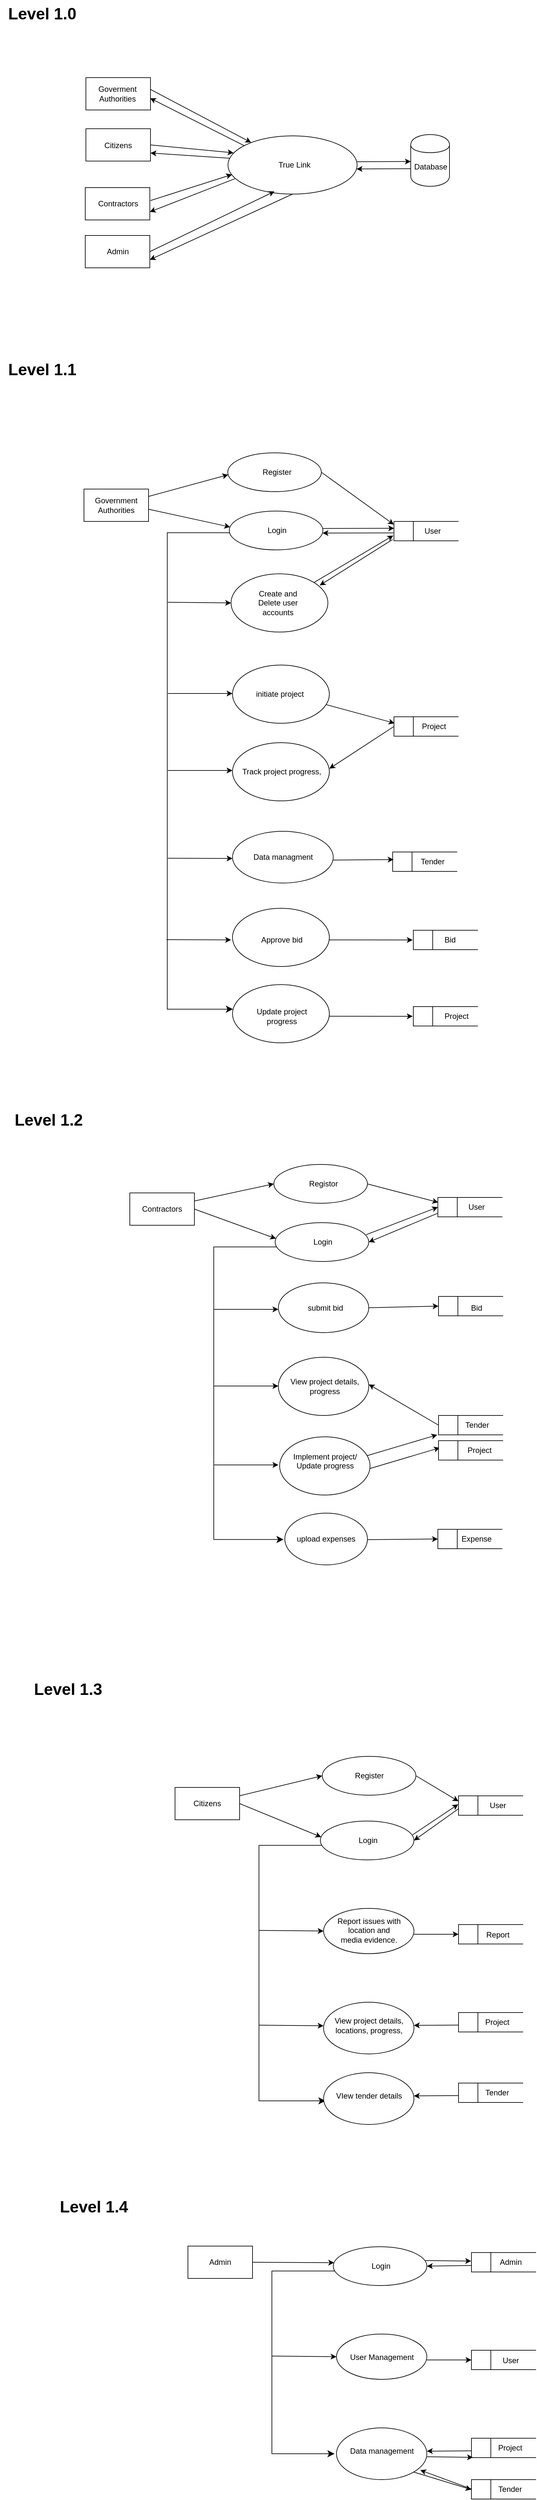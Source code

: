 <mxfile>
    <diagram id="e-9q7P5vbUteVnKXbtz9" name="Page-1">
        <mxGraphModel dx="2227" dy="1216" grid="0" gridSize="10" guides="1" tooltips="1" connect="1" arrows="1" fold="1" page="0" pageScale="1" pageWidth="1920" pageHeight="1200" math="0" shadow="0">
            <root>
                <mxCell id="0"/>
                <mxCell id="1" parent="0"/>
                <mxCell id="355" style="edgeStyle=none;html=1;exitX=0.5;exitY=1;exitDx=0;exitDy=0;entryX=1;entryY=0.75;entryDx=0;entryDy=0;" edge="1" parent="1" source="62" target="353">
                    <mxGeometry relative="1" as="geometry"/>
                </mxCell>
                <mxCell id="62" value="" style="shape=ellipse;html=1;dashed=0;whitespace=wrap;perimeter=ellipsePerimeter;" vertex="1" parent="1">
                    <mxGeometry x="483" y="300" width="200" height="90" as="geometry"/>
                </mxCell>
                <mxCell id="63" value="True Link" style="text;strokeColor=none;align=center;fillColor=none;html=1;verticalAlign=middle;whiteSpace=wrap;rounded=0;" vertex="1" parent="1">
                    <mxGeometry x="555.5" y="330" width="60" height="30" as="geometry"/>
                </mxCell>
                <mxCell id="64" value="" style="html=1;dashed=0;whitespace=wrap;" vertex="1" parent="1">
                    <mxGeometry x="263" y="210" width="100" height="50" as="geometry"/>
                </mxCell>
                <mxCell id="65" value="" style="html=1;dashed=0;whitespace=wrap;" vertex="1" parent="1">
                    <mxGeometry x="263" y="289" width="100" height="50" as="geometry"/>
                </mxCell>
                <mxCell id="66" value="" style="html=1;dashed=0;whitespace=wrap;" vertex="1" parent="1">
                    <mxGeometry x="262" y="380" width="100" height="50" as="geometry"/>
                </mxCell>
                <mxCell id="67" value="" style="endArrow=classic;html=1;exitX=1;exitY=0.364;exitDx=0;exitDy=0;exitPerimeter=0;entryX=0.179;entryY=0.114;entryDx=0;entryDy=0;entryPerimeter=0;" edge="1" parent="1" source="64" target="62">
                    <mxGeometry width="50" height="50" relative="1" as="geometry">
                        <mxPoint x="363.5" y="228.5" as="sourcePoint"/>
                        <mxPoint x="523" y="311" as="targetPoint"/>
                    </mxGeometry>
                </mxCell>
                <mxCell id="68" value="" style="endArrow=classic;html=1;exitX=0.127;exitY=0.17;exitDx=0;exitDy=0;exitPerimeter=0;entryX=0.995;entryY=0.637;entryDx=0;entryDy=0;entryPerimeter=0;" edge="1" parent="1" source="62" target="64">
                    <mxGeometry width="50" height="50" relative="1" as="geometry">
                        <mxPoint x="502.4" y="314.09" as="sourcePoint"/>
                        <mxPoint x="363" y="246" as="targetPoint"/>
                    </mxGeometry>
                </mxCell>
                <mxCell id="69" value="" style="endArrow=classic;html=1;exitX=1;exitY=0.5;exitDx=0;exitDy=0;entryX=0.043;entryY=0.292;entryDx=0;entryDy=0;entryPerimeter=0;" edge="1" parent="1" source="65" target="62">
                    <mxGeometry width="50" height="50" relative="1" as="geometry">
                        <mxPoint x="433" y="340" as="sourcePoint"/>
                        <mxPoint x="483" y="290" as="targetPoint"/>
                    </mxGeometry>
                </mxCell>
                <mxCell id="70" value="" style="endArrow=classic;html=1;exitX=0.013;exitY=0.385;exitDx=0;exitDy=0;exitPerimeter=0;entryX=1;entryY=0.75;entryDx=0;entryDy=0;" edge="1" parent="1" source="62" target="65">
                    <mxGeometry width="50" height="50" relative="1" as="geometry">
                        <mxPoint x="483" y="340" as="sourcePoint"/>
                        <mxPoint x="363" y="310" as="targetPoint"/>
                    </mxGeometry>
                </mxCell>
                <mxCell id="71" value="" style="endArrow=classic;html=1;entryX=0.021;entryY=0.642;entryDx=0;entryDy=0;entryPerimeter=0;" edge="1" parent="1">
                    <mxGeometry width="50" height="50" relative="1" as="geometry">
                        <mxPoint x="363" y="400" as="sourcePoint"/>
                        <mxPoint x="489.2" y="359.78" as="targetPoint"/>
                    </mxGeometry>
                </mxCell>
                <mxCell id="72" value="" style="endArrow=classic;html=1;entryX=1;entryY=0.75;entryDx=0;entryDy=0;exitX=0.054;exitY=0.724;exitDx=0;exitDy=0;exitPerimeter=0;" edge="1" parent="1" target="66">
                    <mxGeometry width="50" height="50" relative="1" as="geometry">
                        <mxPoint x="493.8" y="366.16" as="sourcePoint"/>
                        <mxPoint x="362" y="393" as="targetPoint"/>
                    </mxGeometry>
                </mxCell>
                <mxCell id="73" value="" style="endArrow=classic;html=1;entryX=0.001;entryY=0.458;entryDx=0;entryDy=0;entryPerimeter=0;exitX=0.998;exitY=0.445;exitDx=0;exitDy=0;exitPerimeter=0;" edge="1" parent="1" source="62">
                    <mxGeometry width="50" height="50" relative="1" as="geometry">
                        <mxPoint x="683" y="340" as="sourcePoint"/>
                        <mxPoint x="766.06" y="339.64" as="targetPoint"/>
                    </mxGeometry>
                </mxCell>
                <mxCell id="74" value="" style="endArrow=classic;html=1;entryX=0.996;entryY=0.558;entryDx=0;entryDy=0;entryPerimeter=0;exitX=0;exitY=0.572;exitDx=0;exitDy=0;exitPerimeter=0;" edge="1" parent="1">
                    <mxGeometry width="50" height="50" relative="1" as="geometry">
                        <mxPoint x="766" y="350.76" as="sourcePoint"/>
                        <mxPoint x="682.2" y="351.22" as="targetPoint"/>
                    </mxGeometry>
                </mxCell>
                <mxCell id="75" value="" style="shape=cylinder;whiteSpace=wrap;html=1;boundedLbl=1;backgroundOutline=1;" vertex="1" parent="1">
                    <mxGeometry x="766" y="298" width="60" height="80" as="geometry"/>
                </mxCell>
                <mxCell id="76" value="Database" style="text;strokeColor=none;align=center;fillColor=none;html=1;verticalAlign=middle;whiteSpace=wrap;rounded=0;" vertex="1" parent="1">
                    <mxGeometry x="767" y="333" width="60" height="30" as="geometry"/>
                </mxCell>
                <mxCell id="77" value="Goverment Authorities" style="text;strokeColor=none;align=center;fillColor=none;html=1;verticalAlign=middle;whiteSpace=wrap;rounded=0;" vertex="1" parent="1">
                    <mxGeometry x="282" y="220" width="60" height="30" as="geometry"/>
                </mxCell>
                <mxCell id="78" value="Citizens" style="text;strokeColor=none;align=center;fillColor=none;html=1;verticalAlign=middle;whiteSpace=wrap;rounded=0;" vertex="1" parent="1">
                    <mxGeometry x="283" y="300" width="60" height="30" as="geometry"/>
                </mxCell>
                <mxCell id="79" value="Contractors" style="text;strokeColor=none;align=center;fillColor=none;html=1;verticalAlign=middle;whiteSpace=wrap;rounded=0;" vertex="1" parent="1">
                    <mxGeometry x="283" y="390" width="60" height="30" as="geometry"/>
                </mxCell>
                <mxCell id="178" style="edgeStyle=none;html=1;entryX=0.005;entryY=0.564;entryDx=0;entryDy=0;entryPerimeter=0;" edge="1" parent="1" source="179" target="205">
                    <mxGeometry relative="1" as="geometry"/>
                </mxCell>
                <mxCell id="179" value="" style="html=1;dashed=0;whitespace=wrap;" vertex="1" parent="1">
                    <mxGeometry x="260" y="846" width="100" height="50" as="geometry"/>
                </mxCell>
                <mxCell id="180" style="edgeStyle=none;html=1;exitX=0.996;exitY=0.448;exitDx=0;exitDy=0;entryX=0.002;entryY=0.354;entryDx=0;entryDy=0;exitPerimeter=0;entryPerimeter=0;" edge="1" parent="1" source="181" target="208">
                    <mxGeometry relative="1" as="geometry">
                        <Array as="points"/>
                    </mxGeometry>
                </mxCell>
                <mxCell id="181" value="" style="shape=ellipse;html=1;dashed=0;whitespace=wrap;perimeter=ellipsePerimeter;" vertex="1" parent="1">
                    <mxGeometry x="485" y="880" width="145" height="60" as="geometry"/>
                </mxCell>
                <mxCell id="182" value="Login" style="text;align=center;html=1;verticalAlign=middle;whiteSpace=wrap;rounded=0;" vertex="1" parent="1">
                    <mxGeometry x="529.13" y="895" width="60" height="30" as="geometry"/>
                </mxCell>
                <mxCell id="183" style="edgeStyle=none;html=1;" edge="1" parent="1">
                    <mxGeometry relative="1" as="geometry">
                        <mxPoint x="640.0" y="1542.844" as="sourcePoint"/>
                        <mxPoint x="769" y="1543" as="targetPoint"/>
                    </mxGeometry>
                </mxCell>
                <mxCell id="184" value="" style="shape=ellipse;html=1;dashed=0;whitespace=wrap;perimeter=ellipsePerimeter;" vertex="1" parent="1">
                    <mxGeometry x="490" y="1494" width="150" height="90" as="geometry"/>
                </mxCell>
                <mxCell id="185" value="Approve bid" style="text;strokeColor=none;align=center;fillColor=none;html=1;verticalAlign=middle;whiteSpace=wrap;rounded=0;" vertex="1" parent="1">
                    <mxGeometry x="516.12" y="1528" width="101.25" height="30" as="geometry"/>
                </mxCell>
                <mxCell id="186" value="" style="shape=ellipse;html=1;dashed=0;whitespace=wrap;perimeter=ellipsePerimeter;" vertex="1" parent="1">
                    <mxGeometry x="490" y="1118" width="150" height="90" as="geometry"/>
                </mxCell>
                <mxCell id="187" value="" style="endArrow=classic;html=1;entryX=0.009;entryY=0.411;entryDx=0;entryDy=0;entryPerimeter=0;exitX=1.005;exitY=0.626;exitDx=0;exitDy=0;exitPerimeter=0;" edge="1" parent="1" source="179" target="181">
                    <mxGeometry width="50" height="50" relative="1" as="geometry">
                        <mxPoint x="360" y="905" as="sourcePoint"/>
                        <mxPoint x="487.31" y="904.7" as="targetPoint"/>
                    </mxGeometry>
                </mxCell>
                <mxCell id="188" value="" style="endArrow=classic;html=1;" edge="1" parent="1">
                    <mxGeometry width="50" height="50" relative="1" as="geometry">
                        <mxPoint x="390" y="1162" as="sourcePoint"/>
                        <mxPoint x="490" y="1162" as="targetPoint"/>
                    </mxGeometry>
                </mxCell>
                <mxCell id="189" value="Government Authorities" style="text;strokeColor=none;align=center;fillColor=none;html=1;verticalAlign=middle;whiteSpace=wrap;rounded=0;" vertex="1" parent="1">
                    <mxGeometry x="280" y="856" width="60" height="30" as="geometry"/>
                </mxCell>
                <mxCell id="190" style="edgeStyle=none;html=1;exitX=0;exitY=0.5;exitDx=0;exitDy=0;entryX=1;entryY=0.446;entryDx=0;entryDy=0;entryPerimeter=0;" edge="1" parent="1" source="191" target="197">
                    <mxGeometry relative="1" as="geometry"/>
                </mxCell>
                <mxCell id="191" value="" style="html=1;dashed=0;whitespace=wrap;shape=mxgraph.dfd.dataStoreID;align=left;spacingLeft=3;points=[[0,0],[0.5,0],[1,0],[0,0.5],[1,0.5],[0,1],[0.5,1],[1,1]];" vertex="1" parent="1">
                    <mxGeometry x="740" y="1198" width="100" height="30" as="geometry"/>
                </mxCell>
                <mxCell id="192" value="" style="html=1;dashed=0;whitespace=wrap;shape=mxgraph.dfd.dataStoreID;align=left;spacingLeft=3;points=[[0,0],[0.5,0],[1,0],[0,0.5],[1,0.5],[0,1],[0.5,1],[1,1]];" vertex="1" parent="1">
                    <mxGeometry x="738" y="1407" width="100" height="30" as="geometry"/>
                </mxCell>
                <mxCell id="193" value="" style="edgeStyle=elbowEdgeStyle;elbow=horizontal;endArrow=classic;html=1;curved=0;rounded=0;endSize=8;startSize=8;exitX=0.013;exitY=0.625;exitDx=0;exitDy=0;exitPerimeter=0;entryX=0.005;entryY=0.422;entryDx=0;entryDy=0;entryPerimeter=0;" edge="1" parent="1" target="359">
                    <mxGeometry width="50" height="50" relative="1" as="geometry">
                        <mxPoint x="485.885" y="913.5" as="sourcePoint"/>
                        <mxPoint x="486" y="1552" as="targetPoint"/>
                        <Array as="points">
                            <mxPoint x="389" y="1261"/>
                            <mxPoint x="389" y="1191"/>
                            <mxPoint x="389" y="519.27"/>
                        </Array>
                    </mxGeometry>
                </mxCell>
                <mxCell id="194" style="edgeStyle=none;html=1;entryX=0.008;entryY=0.329;entryDx=0;entryDy=0;entryPerimeter=0;exitX=0.968;exitY=0.68;exitDx=0;exitDy=0;exitPerimeter=0;" edge="1" parent="1" source="186" target="191">
                    <mxGeometry relative="1" as="geometry">
                        <mxPoint x="630" y="1178" as="sourcePoint"/>
                    </mxGeometry>
                </mxCell>
                <mxCell id="195" value="&lt;p&gt;initiate project&lt;/p&gt;" style="text;strokeColor=none;align=center;fillColor=none;html=1;verticalAlign=middle;whiteSpace=wrap;rounded=0;" vertex="1" parent="1">
                    <mxGeometry x="494" y="1148" width="139" height="30" as="geometry"/>
                </mxCell>
                <mxCell id="196" value="" style="endArrow=classic;html=1;" edge="1" parent="1">
                    <mxGeometry width="50" height="50" relative="1" as="geometry">
                        <mxPoint x="390" y="1281" as="sourcePoint"/>
                        <mxPoint x="490" y="1281" as="targetPoint"/>
                    </mxGeometry>
                </mxCell>
                <mxCell id="197" value="" style="shape=ellipse;html=1;dashed=0;whitespace=wrap;perimeter=ellipsePerimeter;" vertex="1" parent="1">
                    <mxGeometry x="490" y="1238" width="150" height="90" as="geometry"/>
                </mxCell>
                <mxCell id="198" value="Track project progress,&amp;nbsp;" style="text;strokeColor=none;align=center;fillColor=none;html=1;verticalAlign=middle;whiteSpace=wrap;rounded=0;" vertex="1" parent="1">
                    <mxGeometry x="503" y="1268" width="130" height="30" as="geometry"/>
                </mxCell>
                <mxCell id="204" style="edgeStyle=none;html=1;exitX=1;exitY=0.5;exitDx=0;exitDy=0;entryX=-0.002;entryY=0.162;entryDx=0;entryDy=0;entryPerimeter=0;" edge="1" parent="1" source="205" target="208">
                    <mxGeometry relative="1" as="geometry"/>
                </mxCell>
                <mxCell id="205" value="" style="shape=ellipse;html=1;dashed=0;whitespace=wrap;perimeter=ellipsePerimeter;" vertex="1" parent="1">
                    <mxGeometry x="482.63" y="790" width="145" height="60" as="geometry"/>
                </mxCell>
                <mxCell id="206" value="Register" style="text;strokeColor=none;align=center;fillColor=none;html=1;verticalAlign=middle;whiteSpace=wrap;rounded=0;" vertex="1" parent="1">
                    <mxGeometry x="529.13" y="805" width="60" height="30" as="geometry"/>
                </mxCell>
                <mxCell id="207" style="edgeStyle=none;html=1;exitX=-0.009;exitY=0.593;exitDx=0;exitDy=0;entryX=0.996;entryY=0.567;entryDx=0;entryDy=0;entryPerimeter=0;exitPerimeter=0;" edge="1" parent="1" source="208" target="181">
                    <mxGeometry relative="1" as="geometry"/>
                </mxCell>
                <mxCell id="208" value="" style="html=1;dashed=0;whitespace=wrap;shape=mxgraph.dfd.dataStoreID;align=left;spacingLeft=3;points=[[0,0],[0.5,0],[1,0],[0,0.5],[1,0.5],[0,1],[0.5,1],[1,1]];" vertex="1" parent="1">
                    <mxGeometry x="740" y="896" width="100" height="30" as="geometry"/>
                </mxCell>
                <mxCell id="209" value="User" style="text;strokeColor=none;align=center;fillColor=none;html=1;verticalAlign=middle;whiteSpace=wrap;rounded=0;" vertex="1" parent="1">
                    <mxGeometry x="770" y="896" width="60" height="30" as="geometry"/>
                </mxCell>
                <mxCell id="210" value="Project" style="text;strokeColor=none;align=center;fillColor=none;html=1;verticalAlign=middle;whiteSpace=wrap;rounded=0;" vertex="1" parent="1">
                    <mxGeometry x="772" y="1198" width="60" height="30" as="geometry"/>
                </mxCell>
                <mxCell id="211" value="Tender" style="text;strokeColor=none;align=center;fillColor=none;html=1;verticalAlign=middle;whiteSpace=wrap;rounded=0;" vertex="1" parent="1">
                    <mxGeometry x="770" y="1407" width="60" height="30" as="geometry"/>
                </mxCell>
                <mxCell id="213" style="edgeStyle=none;html=1;entryX=-0.011;entryY=0.729;entryDx=0;entryDy=0;fontColor=#FFFFFF;entryPerimeter=0;" edge="1" parent="1" source="214" target="208">
                    <mxGeometry relative="1" as="geometry"/>
                </mxCell>
                <mxCell id="214" value="" style="shape=ellipse;html=1;dashed=0;whitespace=wrap;perimeter=ellipsePerimeter;" vertex="1" parent="1">
                    <mxGeometry x="487.74" y="977" width="150" height="90" as="geometry"/>
                </mxCell>
                <mxCell id="215" value="Create and Delete user accounts" style="text;strokeColor=none;align=center;fillColor=none;html=1;verticalAlign=middle;whiteSpace=wrap;rounded=0;" vertex="1" parent="1">
                    <mxGeometry x="514.37" y="1007" width="93.26" height="30" as="geometry"/>
                </mxCell>
                <mxCell id="216" style="edgeStyle=none;html=1;exitX=-0.021;exitY=0.932;exitDx=0;exitDy=0;entryX=0.916;entryY=0.198;entryDx=0;entryDy=0;entryPerimeter=0;exitPerimeter=0;" edge="1" parent="1" source="208" target="214">
                    <mxGeometry relative="1" as="geometry">
                        <mxPoint x="749.68" y="990" as="sourcePoint"/>
                        <mxPoint x="640" y="990.23" as="targetPoint"/>
                    </mxGeometry>
                </mxCell>
                <mxCell id="217" value="" style="endArrow=classic;html=1;entryX=0;entryY=0.5;entryDx=0;entryDy=0;" edge="1" parent="1" target="214">
                    <mxGeometry width="50" height="50" relative="1" as="geometry">
                        <mxPoint x="390" y="1021" as="sourcePoint"/>
                        <mxPoint x="485" y="1021.47" as="targetPoint"/>
                    </mxGeometry>
                </mxCell>
                <mxCell id="218" value="" style="endArrow=classic;html=1;entryX=0;entryY=0.5;entryDx=0;entryDy=0;" edge="1" parent="1">
                    <mxGeometry width="50" height="50" relative="1" as="geometry">
                        <mxPoint x="390" y="1416.57" as="sourcePoint"/>
                        <mxPoint x="490" y="1417" as="targetPoint"/>
                    </mxGeometry>
                </mxCell>
                <mxCell id="219" value="Data managment" style="text;strokeColor=none;align=center;fillColor=none;html=1;verticalAlign=middle;whiteSpace=wrap;rounded=0;" vertex="1" parent="1">
                    <mxGeometry x="538" y="1405" width="60" height="30" as="geometry"/>
                </mxCell>
                <mxCell id="220" style="edgeStyle=none;html=1;entryX=0.014;entryY=0.223;entryDx=0;entryDy=0;entryPerimeter=0;fontColor=#FFFFFF;" edge="1" parent="1">
                    <mxGeometry relative="1" as="geometry">
                        <mxPoint x="645.994" y="1419.519" as="sourcePoint"/>
                        <mxPoint x="739.4" y="1418.69" as="targetPoint"/>
                    </mxGeometry>
                </mxCell>
                <mxCell id="221" value="&lt;span style=&quot;&quot;&gt;Data managment&lt;/span&gt;" style="shape=ellipse;html=1;dashed=0;whitespace=wrap;perimeter=ellipsePerimeter;" vertex="1" parent="1">
                    <mxGeometry x="490" y="1375" width="156" height="80" as="geometry"/>
                </mxCell>
                <mxCell id="256" style="edgeStyle=none;html=1;entryX=0;entryY=0.5;entryDx=0;entryDy=0;" edge="1" parent="1" source="257" target="281">
                    <mxGeometry relative="1" as="geometry"/>
                </mxCell>
                <mxCell id="257" value="" style="html=1;dashed=0;whitespace=wrap;" vertex="1" parent="1">
                    <mxGeometry x="401" y="2853" width="100" height="50" as="geometry"/>
                </mxCell>
                <mxCell id="258" value="" style="shape=ellipse;html=1;dashed=0;whitespace=wrap;perimeter=ellipsePerimeter;" vertex="1" parent="1">
                    <mxGeometry x="626" y="2905" width="145" height="60" as="geometry"/>
                </mxCell>
                <mxCell id="259" value="Login" style="text;align=center;html=1;verticalAlign=middle;whiteSpace=wrap;rounded=0;" vertex="1" parent="1">
                    <mxGeometry x="670.13" y="2920" width="60" height="30" as="geometry"/>
                </mxCell>
                <mxCell id="260" value="" style="shape=ellipse;html=1;dashed=0;whitespace=wrap;perimeter=ellipsePerimeter;" vertex="1" parent="1">
                    <mxGeometry x="631" y="3040" width="140" height="70" as="geometry"/>
                </mxCell>
                <mxCell id="261" value="&#xa;Report issues with location and media evidence.&#xa;&#xa;" style="text;strokeColor=none;align=center;fillColor=none;html=1;verticalAlign=middle;whiteSpace=wrap;rounded=0;" vertex="1" parent="1">
                    <mxGeometry x="651.12" y="3066" width="101.25" height="30" as="geometry"/>
                </mxCell>
                <mxCell id="264" value="" style="shape=ellipse;html=1;dashed=0;whitespace=wrap;perimeter=ellipsePerimeter;" vertex="1" parent="1">
                    <mxGeometry x="631" y="3185" width="140" height="80" as="geometry"/>
                </mxCell>
                <mxCell id="265" value="" style="endArrow=classic;html=1;entryX=0.009;entryY=0.411;entryDx=0;entryDy=0;entryPerimeter=0;exitX=1;exitY=0.5;exitDx=0;exitDy=0;" edge="1" parent="1" source="257" target="258">
                    <mxGeometry width="50" height="50" relative="1" as="geometry">
                        <mxPoint x="501" y="2930" as="sourcePoint"/>
                        <mxPoint x="628.31" y="2929.7" as="targetPoint"/>
                    </mxGeometry>
                </mxCell>
                <mxCell id="266" value="" style="endArrow=classic;html=1;entryX=0;entryY=0.5;entryDx=0;entryDy=0;" edge="1" parent="1" target="260">
                    <mxGeometry width="50" height="50" relative="1" as="geometry">
                        <mxPoint x="531" y="3074" as="sourcePoint"/>
                        <mxPoint x="601" y="3034.57" as="targetPoint"/>
                    </mxGeometry>
                </mxCell>
                <mxCell id="268" value="Citizens" style="text;strokeColor=none;align=center;fillColor=none;html=1;verticalAlign=middle;whiteSpace=wrap;rounded=0;" vertex="1" parent="1">
                    <mxGeometry x="421" y="2863" width="60" height="30" as="geometry"/>
                </mxCell>
                <mxCell id="269" value="" style="html=1;dashed=0;whitespace=wrap;shape=mxgraph.dfd.dataStoreID;align=left;spacingLeft=3;points=[[0,0],[0.5,0],[1,0],[0,0.5],[1,0.5],[0,1],[0.5,1],[1,1]];" vertex="1" parent="1">
                    <mxGeometry x="840" y="3065" width="100" height="30" as="geometry"/>
                </mxCell>
                <mxCell id="270" value="" style="html=1;dashed=0;whitespace=wrap;shape=mxgraph.dfd.dataStoreID;align=left;spacingLeft=3;points=[[0,0],[0.5,0],[1,0],[0,0.5],[1,0.5],[0,1],[0.5,1],[1,1]];" vertex="1" parent="1">
                    <mxGeometry x="840" y="3201" width="100" height="30" as="geometry"/>
                </mxCell>
                <mxCell id="271" value="" style="edgeStyle=elbowEdgeStyle;elbow=horizontal;endArrow=classic;html=1;curved=0;rounded=0;endSize=8;startSize=8;exitX=0.013;exitY=0.625;exitDx=0;exitDy=0;entryX=0;entryY=0.75;entryDx=0;entryDy=0;exitPerimeter=0;" edge="1" parent="1" source="258" target="406">
                    <mxGeometry width="50" height="50" relative="1" as="geometry">
                        <mxPoint x="631.0" y="2941.27" as="sourcePoint"/>
                        <mxPoint x="633.5" y="3585" as="targetPoint"/>
                        <Array as="points">
                            <mxPoint x="531" y="3285"/>
                            <mxPoint x="531" y="2613.27"/>
                        </Array>
                    </mxGeometry>
                </mxCell>
                <mxCell id="272" value="&lt;p&gt;View project details, locations, progress,&lt;/p&gt;" style="text;strokeColor=none;align=center;fillColor=none;html=1;verticalAlign=middle;whiteSpace=wrap;rounded=0;" vertex="1" parent="1">
                    <mxGeometry x="634" y="3206" width="135" height="30" as="geometry"/>
                </mxCell>
                <mxCell id="273" value="Report" style="text;strokeColor=none;align=center;fillColor=none;html=1;verticalAlign=middle;whiteSpace=wrap;rounded=0;" vertex="1" parent="1">
                    <mxGeometry x="871" y="3066" width="60" height="30" as="geometry"/>
                </mxCell>
                <mxCell id="274" value="" style="endArrow=classic;html=1;entryX=0;entryY=0.5;entryDx=0;entryDy=0;" edge="1" parent="1" target="269">
                    <mxGeometry width="50" height="50" relative="1" as="geometry">
                        <mxPoint x="771" y="3080" as="sourcePoint"/>
                        <mxPoint x="821" y="3030" as="targetPoint"/>
                    </mxGeometry>
                </mxCell>
                <mxCell id="275" value="" style="endArrow=classic;html=1;entryX=0.999;entryY=0.448;entryDx=0;entryDy=0;entryPerimeter=0;exitX=-0.002;exitY=0.644;exitDx=0;exitDy=0;exitPerimeter=0;" edge="1" parent="1" source="270" target="264">
                    <mxGeometry width="50" height="50" relative="1" as="geometry">
                        <mxPoint x="840" y="3175" as="sourcePoint"/>
                        <mxPoint x="781" y="3215" as="targetPoint"/>
                    </mxGeometry>
                </mxCell>
                <mxCell id="277" value="Project" style="text;strokeColor=none;align=center;fillColor=none;html=1;verticalAlign=middle;whiteSpace=wrap;rounded=0;" vertex="1" parent="1">
                    <mxGeometry x="870" y="3201" width="60" height="30" as="geometry"/>
                </mxCell>
                <mxCell id="278" value="" style="html=1;dashed=0;whitespace=wrap;shape=mxgraph.dfd.dataStoreID;align=left;spacingLeft=3;points=[[0,0],[0.5,0],[1,0],[0,0.5],[1,0.5],[0,1],[0.5,1],[1,1]];" vertex="1" parent="1">
                    <mxGeometry x="840" y="2866" width="100" height="30" as="geometry"/>
                </mxCell>
                <mxCell id="279" value="" style="endArrow=classic;html=1;entryX=1;entryY=0.5;entryDx=0;entryDy=0;exitX=-0.001;exitY=0.666;exitDx=0;exitDy=0;exitPerimeter=0;" edge="1" parent="1" source="278" target="258">
                    <mxGeometry width="50" height="50" relative="1" as="geometry">
                        <mxPoint x="841" y="2885" as="sourcePoint"/>
                        <mxPoint x="780" y="2934.64" as="targetPoint"/>
                    </mxGeometry>
                </mxCell>
                <mxCell id="280" value="User" style="text;strokeColor=none;align=center;fillColor=none;html=1;verticalAlign=middle;whiteSpace=wrap;rounded=0;" vertex="1" parent="1">
                    <mxGeometry x="871" y="2866" width="60" height="30" as="geometry"/>
                </mxCell>
                <mxCell id="281" value="" style="shape=ellipse;html=1;dashed=0;whitespace=wrap;perimeter=ellipsePerimeter;" vertex="1" parent="1">
                    <mxGeometry x="629" y="2805" width="145" height="60" as="geometry"/>
                </mxCell>
                <mxCell id="282" value="Register" style="text;strokeColor=none;align=center;fillColor=none;html=1;verticalAlign=middle;whiteSpace=wrap;rounded=0;" vertex="1" parent="1">
                    <mxGeometry x="671.75" y="2820" width="60" height="30" as="geometry"/>
                </mxCell>
                <mxCell id="283" value="" style="endArrow=classic;html=1;entryX=-0.001;entryY=0.278;entryDx=0;entryDy=0;entryPerimeter=0;" edge="1" parent="1" target="278">
                    <mxGeometry width="50" height="50" relative="1" as="geometry">
                        <mxPoint x="774" y="2835" as="sourcePoint"/>
                        <mxPoint x="841" y="2875" as="targetPoint"/>
                    </mxGeometry>
                </mxCell>
                <mxCell id="284" value="" style="endArrow=classic;html=1;entryX=-0.005;entryY=0.438;entryDx=0;entryDy=0;entryPerimeter=0;exitX=0.984;exitY=0.356;exitDx=0;exitDy=0;exitPerimeter=0;" edge="1" parent="1" source="258" target="278">
                    <mxGeometry width="50" height="50" relative="1" as="geometry">
                        <mxPoint x="769" y="2925" as="sourcePoint"/>
                        <mxPoint x="841" y="2875" as="targetPoint"/>
                    </mxGeometry>
                </mxCell>
                <mxCell id="313" value="" style="html=1;dashed=0;whitespace=wrap;" vertex="1" parent="1">
                    <mxGeometry x="331" y="1934" width="100" height="50" as="geometry"/>
                </mxCell>
                <mxCell id="314" value="" style="shape=ellipse;html=1;dashed=0;whitespace=wrap;perimeter=ellipsePerimeter;" vertex="1" parent="1">
                    <mxGeometry x="556" y="1980" width="145" height="60" as="geometry"/>
                </mxCell>
                <mxCell id="315" value="Login" style="text;align=center;html=1;verticalAlign=middle;whiteSpace=wrap;rounded=0;" vertex="1" parent="1">
                    <mxGeometry x="600.13" y="1995" width="60" height="30" as="geometry"/>
                </mxCell>
                <mxCell id="316" value="" style="shape=ellipse;html=1;dashed=0;whitespace=wrap;perimeter=ellipsePerimeter;" vertex="1" parent="1">
                    <mxGeometry x="561" y="2188" width="140" height="90" as="geometry"/>
                </mxCell>
                <mxCell id="317" value="" style="shape=ellipse;html=1;dashed=0;whitespace=wrap;perimeter=ellipsePerimeter;" vertex="1" parent="1">
                    <mxGeometry x="561" y="2073" width="140" height="77" as="geometry"/>
                </mxCell>
                <mxCell id="318" value="" style="endArrow=classic;html=1;entryX=0.009;entryY=0.411;entryDx=0;entryDy=0;entryPerimeter=0;exitX=1;exitY=0.5;exitDx=0;exitDy=0;" edge="1" parent="1" source="313" target="314">
                    <mxGeometry width="50" height="50" relative="1" as="geometry">
                        <mxPoint x="431" y="2005" as="sourcePoint"/>
                        <mxPoint x="558.31" y="2004.7" as="targetPoint"/>
                    </mxGeometry>
                </mxCell>
                <mxCell id="319" value="" style="endArrow=classic;html=1;" edge="1" parent="1">
                    <mxGeometry width="50" height="50" relative="1" as="geometry">
                        <mxPoint x="461" y="2114" as="sourcePoint"/>
                        <mxPoint x="561" y="2114" as="targetPoint"/>
                    </mxGeometry>
                </mxCell>
                <mxCell id="320" value="Contractors" style="text;strokeColor=none;align=center;fillColor=none;html=1;verticalAlign=middle;whiteSpace=wrap;rounded=0;" vertex="1" parent="1">
                    <mxGeometry x="351" y="1944" width="60" height="30" as="geometry"/>
                </mxCell>
                <mxCell id="321" value="" style="html=1;dashed=0;whitespace=wrap;shape=mxgraph.dfd.dataStoreID;align=left;spacingLeft=3;points=[[0,0],[0.5,0],[1,0],[0,0.5],[1,0.5],[0,1],[0.5,1],[1,1]];" vertex="1" parent="1">
                    <mxGeometry x="809" y="2094" width="100" height="30" as="geometry"/>
                </mxCell>
                <mxCell id="322" value="" style="html=1;dashed=0;whitespace=wrap;shape=mxgraph.dfd.dataStoreID;align=left;spacingLeft=3;points=[[0,0],[0.5,0],[1,0],[0,0.5],[1,0.5],[0,1],[0.5,1],[1,1]];" vertex="1" parent="1">
                    <mxGeometry x="809" y="2278" width="100" height="30" as="geometry"/>
                </mxCell>
                <mxCell id="323" value="" style="edgeStyle=elbowEdgeStyle;elbow=horizontal;endArrow=classic;html=1;curved=0;rounded=0;endSize=8;startSize=8;exitX=0.013;exitY=0.625;exitDx=0;exitDy=0;exitPerimeter=0;entryX=-0.015;entryY=0.509;entryDx=0;entryDy=0;entryPerimeter=0;" edge="1" parent="1" source="314" target="328">
                    <mxGeometry width="50" height="50" relative="1" as="geometry">
                        <mxPoint x="561.0" y="2016.27" as="sourcePoint"/>
                        <mxPoint x="551" y="2180" as="targetPoint"/>
                        <Array as="points">
                            <mxPoint x="461" y="2360"/>
                            <mxPoint x="461" y="1688.27"/>
                        </Array>
                    </mxGeometry>
                </mxCell>
                <mxCell id="324" value="&lt;p&gt;View project details, progress&lt;/p&gt;" style="text;strokeColor=none;align=center;fillColor=none;html=1;verticalAlign=middle;whiteSpace=wrap;rounded=0;" vertex="1" parent="1">
                    <mxGeometry x="563" y="2218" width="140" height="30" as="geometry"/>
                </mxCell>
                <mxCell id="325" value="submit bid" style="text;strokeColor=none;align=center;fillColor=none;html=1;verticalAlign=middle;whiteSpace=wrap;rounded=0;" vertex="1" parent="1">
                    <mxGeometry x="579.8" y="2097" width="107.88" height="30" as="geometry"/>
                </mxCell>
                <mxCell id="328" value="" style="shape=ellipse;html=1;dashed=0;whitespace=wrap;perimeter=ellipsePerimeter;" vertex="1" parent="1">
                    <mxGeometry x="571" y="2429" width="128" height="80" as="geometry"/>
                </mxCell>
                <mxCell id="329" value="&amp;nbsp;upload expenses&amp;nbsp;" style="text;strokeColor=none;align=center;fillColor=none;html=1;verticalAlign=middle;whiteSpace=wrap;rounded=0;" vertex="1" parent="1">
                    <mxGeometry x="575" y="2454" width="120" height="30" as="geometry"/>
                </mxCell>
                <mxCell id="330" value="" style="endArrow=classic;html=1;" edge="1" parent="1">
                    <mxGeometry width="50" height="50" relative="1" as="geometry">
                        <mxPoint x="461.0" y="2354.52" as="sourcePoint"/>
                        <mxPoint x="561" y="2354.52" as="targetPoint"/>
                    </mxGeometry>
                </mxCell>
                <mxCell id="331" value="" style="endArrow=classic;html=1;" edge="1" parent="1">
                    <mxGeometry width="50" height="50" relative="1" as="geometry">
                        <mxPoint x="461.0" y="2232.52" as="sourcePoint"/>
                        <mxPoint x="561" y="2232.52" as="targetPoint"/>
                    </mxGeometry>
                </mxCell>
                <mxCell id="332" value="" style="html=1;dashed=0;whitespace=wrap;shape=mxgraph.dfd.dataStoreID;align=left;spacingLeft=3;points=[[0,0],[0.5,0],[1,0],[0,0.5],[1,0.5],[0,1],[0.5,1],[1,1]];" vertex="1" parent="1">
                    <mxGeometry x="808" y="2454" width="100" height="30" as="geometry"/>
                </mxCell>
                <mxCell id="333" value="" style="html=1;dashed=0;whitespace=wrap;shape=mxgraph.dfd.dataStoreID;align=left;spacingLeft=3;points=[[0,0],[0.5,0],[1,0],[0,0.5],[1,0.5],[0,1],[0.5,1],[1,1]];" vertex="1" parent="1">
                    <mxGeometry x="808" y="1941" width="100" height="30" as="geometry"/>
                </mxCell>
                <mxCell id="334" value="User" style="text;strokeColor=none;align=center;fillColor=none;html=1;verticalAlign=middle;whiteSpace=wrap;rounded=0;" vertex="1" parent="1">
                    <mxGeometry x="838" y="1941" width="60" height="30" as="geometry"/>
                </mxCell>
                <mxCell id="335" value="" style="endArrow=classic;html=1;entryX=1;entryY=0.5;entryDx=0;entryDy=0;exitX=-0.006;exitY=0.818;exitDx=0;exitDy=0;exitPerimeter=0;" edge="1" parent="1" source="333" target="314">
                    <mxGeometry width="50" height="50" relative="1" as="geometry">
                        <mxPoint x="731" y="1995" as="sourcePoint"/>
                        <mxPoint x="691" y="1970" as="targetPoint"/>
                    </mxGeometry>
                </mxCell>
                <mxCell id="336" value="" style="endArrow=classic;html=1;entryX=0;entryY=0.5;entryDx=0;entryDy=0;exitX=1;exitY=0.5;exitDx=0;exitDy=0;" edge="1" parent="1" source="317" target="321">
                    <mxGeometry width="50" height="50" relative="1" as="geometry">
                        <mxPoint x="731" y="2109" as="sourcePoint"/>
                        <mxPoint x="753" y="2060" as="targetPoint"/>
                    </mxGeometry>
                </mxCell>
                <mxCell id="337" value="Bid" style="text;strokeColor=none;align=center;fillColor=none;html=1;verticalAlign=middle;whiteSpace=wrap;rounded=0;" vertex="1" parent="1">
                    <mxGeometry x="838" y="2097" width="60" height="30" as="geometry"/>
                </mxCell>
                <mxCell id="338" value="Tender" style="text;strokeColor=none;align=center;fillColor=none;html=1;verticalAlign=middle;whiteSpace=wrap;rounded=0;" vertex="1" parent="1">
                    <mxGeometry x="839" y="2278" width="60" height="30" as="geometry"/>
                </mxCell>
                <mxCell id="339" value="" style="endArrow=classic;html=1;entryX=0.986;entryY=0.4;entryDx=0;entryDy=0;exitX=0;exitY=0.5;exitDx=0;exitDy=0;entryPerimeter=0;" edge="1" parent="1" source="322" target="324">
                    <mxGeometry width="50" height="50" relative="1" as="geometry">
                        <mxPoint x="789" y="2280" as="sourcePoint"/>
                        <mxPoint x="839" y="2230" as="targetPoint"/>
                    </mxGeometry>
                </mxCell>
                <mxCell id="340" style="edgeStyle=none;html=1;entryX=0.005;entryY=0.254;entryDx=0;entryDy=0;entryPerimeter=0;" edge="1" parent="1" target="333">
                    <mxGeometry relative="1" as="geometry">
                        <mxPoint x="807" y="1937.1" as="targetPoint"/>
                        <mxPoint x="694.112" y="1918.829" as="sourcePoint"/>
                    </mxGeometry>
                </mxCell>
                <mxCell id="341" value="" style="shape=ellipse;html=1;dashed=0;whitespace=wrap;perimeter=ellipsePerimeter;" vertex="1" parent="1">
                    <mxGeometry x="554" y="1890" width="145" height="60" as="geometry"/>
                </mxCell>
                <mxCell id="342" value="Registor" style="text;strokeColor=none;align=center;fillColor=none;html=1;verticalAlign=middle;whiteSpace=wrap;rounded=0;" vertex="1" parent="1">
                    <mxGeometry x="601" y="1905" width="60" height="30" as="geometry"/>
                </mxCell>
                <mxCell id="343" value="" style="endArrow=classic;html=1;entryX=0;entryY=0.5;entryDx=0;entryDy=0;exitX=1;exitY=0.25;exitDx=0;exitDy=0;" edge="1" parent="1" source="313" target="341">
                    <mxGeometry width="50" height="50" relative="1" as="geometry">
                        <mxPoint x="445.06" y="1928.34" as="sourcePoint"/>
                        <mxPoint x="571.365" y="1974" as="targetPoint"/>
                    </mxGeometry>
                </mxCell>
                <mxCell id="344" style="edgeStyle=none;html=1;entryX=0;entryY=0.5;entryDx=0;entryDy=0;exitX=0.971;exitY=0.311;exitDx=0;exitDy=0;exitPerimeter=0;" edge="1" parent="1" source="314" target="333">
                    <mxGeometry relative="1" as="geometry">
                        <mxPoint x="818.5" y="1958.62" as="targetPoint"/>
                        <mxPoint x="704.112" y="1928.829" as="sourcePoint"/>
                    </mxGeometry>
                </mxCell>
                <mxCell id="345" value="" style="endArrow=classic;html=1;entryX=0;entryY=0.5;entryDx=0;entryDy=0;" edge="1" parent="1">
                    <mxGeometry width="50" height="50" relative="1" as="geometry">
                        <mxPoint x="703" y="2360" as="sourcePoint"/>
                        <mxPoint x="811" y="2328" as="targetPoint"/>
                    </mxGeometry>
                </mxCell>
                <mxCell id="346" value="" style="endArrow=classic;html=1;entryX=0;entryY=0.5;entryDx=0;entryDy=0;exitX=0.999;exitY=0.512;exitDx=0;exitDy=0;exitPerimeter=0;" edge="1" parent="1" source="328" target="332">
                    <mxGeometry width="50" height="50" relative="1" as="geometry">
                        <mxPoint x="702.5" y="2470" as="sourcePoint"/>
                        <mxPoint x="752.5" y="2420" as="targetPoint"/>
                    </mxGeometry>
                </mxCell>
                <mxCell id="347" value="Expense" style="text;strokeColor=none;align=center;fillColor=none;html=1;verticalAlign=middle;whiteSpace=wrap;rounded=0;" vertex="1" parent="1">
                    <mxGeometry x="838" y="2454" width="60" height="30" as="geometry"/>
                </mxCell>
                <mxCell id="348" value="&amp;nbsp; &amp;nbsp; &amp;nbsp; &amp;nbsp; &amp;nbsp; &amp;nbsp; Project" style="html=1;dashed=0;whitespace=wrap;shape=mxgraph.dfd.dataStoreID;align=left;spacingLeft=3;points=[[0,0],[0.5,0],[1,0],[0,0.5],[1,0.5],[0,1],[0.5,1],[1,1]];" vertex="1" parent="1">
                    <mxGeometry x="809" y="2317" width="100" height="30" as="geometry"/>
                </mxCell>
                <mxCell id="350" value="Implement project/&lt;div&gt;Update progress&lt;div&gt;&lt;br&gt;&lt;/div&gt;&lt;/div&gt;" style="shape=ellipse;html=1;dashed=0;whitespace=wrap;perimeter=ellipsePerimeter;" vertex="1" parent="1">
                    <mxGeometry x="563" y="2311" width="140" height="90" as="geometry"/>
                </mxCell>
                <mxCell id="352" value="" style="endArrow=classic;html=1;entryX=0;entryY=0.5;entryDx=0;entryDy=0;" edge="1" parent="1">
                    <mxGeometry width="50" height="50" relative="1" as="geometry">
                        <mxPoint x="699" y="2340" as="sourcePoint"/>
                        <mxPoint x="807" y="2308" as="targetPoint"/>
                    </mxGeometry>
                </mxCell>
                <mxCell id="354" style="edgeStyle=none;html=1;exitX=1;exitY=0.5;exitDx=0;exitDy=0;entryX=0.36;entryY=0.954;entryDx=0;entryDy=0;entryPerimeter=0;" edge="1" parent="1" source="353" target="62">
                    <mxGeometry relative="1" as="geometry"/>
                </mxCell>
                <mxCell id="353" value="Admin" style="html=1;dashed=0;whitespace=wrap;" vertex="1" parent="1">
                    <mxGeometry x="262" y="454" width="100" height="50" as="geometry"/>
                </mxCell>
                <mxCell id="357" value="&amp;nbsp; &amp;nbsp; &amp;nbsp; &amp;nbsp; &amp;nbsp; &amp;nbsp; &amp;nbsp;Bid" style="html=1;dashed=0;whitespace=wrap;shape=mxgraph.dfd.dataStoreID;align=left;spacingLeft=3;points=[[0,0],[0.5,0],[1,0],[0,0.5],[1,0.5],[0,1],[0.5,1],[1,1]];" vertex="1" parent="1">
                    <mxGeometry x="770" y="1528" width="100" height="30" as="geometry"/>
                </mxCell>
                <mxCell id="358" style="edgeStyle=none;html=1;" edge="1" parent="1">
                    <mxGeometry relative="1" as="geometry">
                        <mxPoint x="640.0" y="1660.844" as="sourcePoint"/>
                        <mxPoint x="769" y="1661" as="targetPoint"/>
                    </mxGeometry>
                </mxCell>
                <mxCell id="359" value="" style="shape=ellipse;html=1;dashed=0;whitespace=wrap;perimeter=ellipsePerimeter;" vertex="1" parent="1">
                    <mxGeometry x="490" y="1612" width="150" height="90" as="geometry"/>
                </mxCell>
                <mxCell id="360" value="Update project progress" style="text;strokeColor=none;align=center;fillColor=none;html=1;verticalAlign=middle;whiteSpace=wrap;rounded=0;" vertex="1" parent="1">
                    <mxGeometry x="516.12" y="1646" width="101.25" height="30" as="geometry"/>
                </mxCell>
                <mxCell id="361" value="&amp;nbsp; &amp;nbsp; &amp;nbsp; &amp;nbsp; &amp;nbsp; &amp;nbsp; &amp;nbsp;Project" style="html=1;dashed=0;whitespace=wrap;shape=mxgraph.dfd.dataStoreID;align=left;spacingLeft=3;points=[[0,0],[0.5,0],[1,0],[0,0.5],[1,0.5],[0,1],[0.5,1],[1,1]];" vertex="1" parent="1">
                    <mxGeometry x="770" y="1646" width="100" height="30" as="geometry"/>
                </mxCell>
                <mxCell id="362" value="" style="endArrow=classic;html=1;entryX=0;entryY=0.5;entryDx=0;entryDy=0;" edge="1" parent="1">
                    <mxGeometry width="50" height="50" relative="1" as="geometry">
                        <mxPoint x="387.74" y="1542.44" as="sourcePoint"/>
                        <mxPoint x="487.74" y="1542.87" as="targetPoint"/>
                    </mxGeometry>
                </mxCell>
                <mxCell id="370" value="" style="html=1;dashed=0;whitespace=wrap;" vertex="1" parent="1">
                    <mxGeometry x="421" y="3562" width="100" height="50" as="geometry"/>
                </mxCell>
                <mxCell id="371" value="" style="shape=ellipse;html=1;dashed=0;whitespace=wrap;perimeter=ellipsePerimeter;" vertex="1" parent="1">
                    <mxGeometry x="646" y="3563" width="145" height="60" as="geometry"/>
                </mxCell>
                <mxCell id="372" value="Login" style="text;align=center;html=1;verticalAlign=middle;whiteSpace=wrap;rounded=0;" vertex="1" parent="1">
                    <mxGeometry x="690.13" y="3578" width="60" height="30" as="geometry"/>
                </mxCell>
                <mxCell id="373" value="" style="shape=ellipse;html=1;dashed=0;whitespace=wrap;perimeter=ellipsePerimeter;" vertex="1" parent="1">
                    <mxGeometry x="651" y="3698" width="140" height="70" as="geometry"/>
                </mxCell>
                <mxCell id="374" value="&lt;br&gt;User Management" style="text;strokeColor=none;align=center;fillColor=none;html=1;verticalAlign=middle;whiteSpace=wrap;rounded=0;" vertex="1" parent="1">
                    <mxGeometry x="671.12" y="3711" width="101.25" height="30" as="geometry"/>
                </mxCell>
                <mxCell id="375" value="" style="shape=ellipse;html=1;dashed=0;whitespace=wrap;perimeter=ellipsePerimeter;" vertex="1" parent="1">
                    <mxGeometry x="651" y="3843" width="140" height="80" as="geometry"/>
                </mxCell>
                <mxCell id="376" value="" style="endArrow=classic;html=1;entryX=0.009;entryY=0.411;entryDx=0;entryDy=0;entryPerimeter=0;exitX=1;exitY=0.5;exitDx=0;exitDy=0;" edge="1" target="371" parent="1">
                    <mxGeometry width="50" height="50" relative="1" as="geometry">
                        <mxPoint x="521.0" y="3587" as="sourcePoint"/>
                        <mxPoint x="648.31" y="3587.7" as="targetPoint"/>
                    </mxGeometry>
                </mxCell>
                <mxCell id="377" value="" style="endArrow=classic;html=1;entryX=0;entryY=0.5;entryDx=0;entryDy=0;" edge="1" target="373" parent="1">
                    <mxGeometry width="50" height="50" relative="1" as="geometry">
                        <mxPoint x="551" y="3732" as="sourcePoint"/>
                        <mxPoint x="621" y="3692.57" as="targetPoint"/>
                    </mxGeometry>
                </mxCell>
                <mxCell id="378" value="Admin" style="text;strokeColor=none;align=center;fillColor=none;html=1;verticalAlign=middle;whiteSpace=wrap;rounded=0;" vertex="1" parent="1">
                    <mxGeometry x="441" y="3572" width="60" height="30" as="geometry"/>
                </mxCell>
                <mxCell id="379" value="" style="html=1;dashed=0;whitespace=wrap;shape=mxgraph.dfd.dataStoreID;align=left;spacingLeft=3;points=[[0,0],[0.5,0],[1,0],[0,0.5],[1,0.5],[0,1],[0.5,1],[1,1]];" vertex="1" parent="1">
                    <mxGeometry x="860" y="3723" width="100" height="30" as="geometry"/>
                </mxCell>
                <mxCell id="380" value="" style="html=1;dashed=0;whitespace=wrap;shape=mxgraph.dfd.dataStoreID;align=left;spacingLeft=3;points=[[0,0],[0.5,0],[1,0],[0,0.5],[1,0.5],[0,1],[0.5,1],[1,1]];" vertex="1" parent="1">
                    <mxGeometry x="860" y="3859" width="100" height="30" as="geometry"/>
                </mxCell>
                <mxCell id="381" value="" style="edgeStyle=elbowEdgeStyle;elbow=horizontal;endArrow=classic;html=1;curved=0;rounded=0;endSize=8;startSize=8;exitX=0.013;exitY=0.625;exitDx=0;exitDy=0;exitPerimeter=0;" edge="1" source="371" parent="1">
                    <mxGeometry width="50" height="50" relative="1" as="geometry">
                        <mxPoint x="651.0" y="3599.27" as="sourcePoint"/>
                        <mxPoint x="648" y="3883" as="targetPoint"/>
                        <Array as="points">
                            <mxPoint x="551" y="3943"/>
                            <mxPoint x="551" y="3271.27"/>
                        </Array>
                    </mxGeometry>
                </mxCell>
                <mxCell id="382" value="&lt;p&gt;Data management&lt;/p&gt;" style="text;strokeColor=none;align=center;fillColor=none;html=1;verticalAlign=middle;whiteSpace=wrap;rounded=0;" vertex="1" parent="1">
                    <mxGeometry x="654" y="3864" width="135" height="30" as="geometry"/>
                </mxCell>
                <mxCell id="383" value="User" style="text;strokeColor=none;align=center;fillColor=none;html=1;verticalAlign=middle;whiteSpace=wrap;rounded=0;" vertex="1" parent="1">
                    <mxGeometry x="891" y="3724" width="60" height="30" as="geometry"/>
                </mxCell>
                <mxCell id="384" value="" style="endArrow=classic;html=1;entryX=0;entryY=0.5;entryDx=0;entryDy=0;" edge="1" target="379" parent="1">
                    <mxGeometry width="50" height="50" relative="1" as="geometry">
                        <mxPoint x="791" y="3738" as="sourcePoint"/>
                        <mxPoint x="841" y="3688" as="targetPoint"/>
                    </mxGeometry>
                </mxCell>
                <mxCell id="385" value="" style="endArrow=classic;html=1;entryX=0.999;entryY=0.448;entryDx=0;entryDy=0;entryPerimeter=0;exitX=-0.002;exitY=0.644;exitDx=0;exitDy=0;exitPerimeter=0;" edge="1" parent="1">
                    <mxGeometry width="50" height="50" relative="1" as="geometry">
                        <mxPoint x="860" y="3878.47" as="sourcePoint"/>
                        <mxPoint x="791.06" y="3878.99" as="targetPoint"/>
                    </mxGeometry>
                </mxCell>
                <mxCell id="386" value="Project" style="text;strokeColor=none;align=center;fillColor=none;html=1;verticalAlign=middle;whiteSpace=wrap;rounded=0;" vertex="1" parent="1">
                    <mxGeometry x="890" y="3859" width="60" height="30" as="geometry"/>
                </mxCell>
                <mxCell id="387" value="" style="html=1;dashed=0;whitespace=wrap;shape=mxgraph.dfd.dataStoreID;align=left;spacingLeft=3;points=[[0,0],[0.5,0],[1,0],[0,0.5],[1,0.5],[0,1],[0.5,1],[1,1]];" vertex="1" parent="1">
                    <mxGeometry x="860" y="3572" width="100" height="30" as="geometry"/>
                </mxCell>
                <mxCell id="388" value="" style="endArrow=classic;html=1;entryX=1;entryY=0.5;entryDx=0;entryDy=0;exitX=-0.001;exitY=0.666;exitDx=0;exitDy=0;exitPerimeter=0;" edge="1" source="387" target="371" parent="1">
                    <mxGeometry width="50" height="50" relative="1" as="geometry">
                        <mxPoint x="861" y="3543" as="sourcePoint"/>
                        <mxPoint x="800" y="3592.64" as="targetPoint"/>
                    </mxGeometry>
                </mxCell>
                <mxCell id="389" value="Admin" style="text;strokeColor=none;align=center;fillColor=none;html=1;verticalAlign=middle;whiteSpace=wrap;rounded=0;" vertex="1" parent="1">
                    <mxGeometry x="891" y="3572" width="60" height="30" as="geometry"/>
                </mxCell>
                <mxCell id="393" value="" style="endArrow=classic;html=1;entryX=-0.005;entryY=0.438;entryDx=0;entryDy=0;entryPerimeter=0;exitX=0.984;exitY=0.356;exitDx=0;exitDy=0;exitPerimeter=0;" edge="1" source="371" target="387" parent="1">
                    <mxGeometry width="50" height="50" relative="1" as="geometry">
                        <mxPoint x="789" y="3583" as="sourcePoint"/>
                        <mxPoint x="861" y="3533" as="targetPoint"/>
                    </mxGeometry>
                </mxCell>
                <mxCell id="404" value="" style="shape=ellipse;html=1;dashed=0;whitespace=wrap;perimeter=ellipsePerimeter;" vertex="1" parent="1">
                    <mxGeometry x="631" y="3294" width="140" height="80" as="geometry"/>
                </mxCell>
                <mxCell id="405" value="" style="html=1;dashed=0;whitespace=wrap;shape=mxgraph.dfd.dataStoreID;align=left;spacingLeft=3;points=[[0,0],[0.5,0],[1,0],[0,0.5],[1,0.5],[0,1],[0.5,1],[1,1]];" vertex="1" parent="1">
                    <mxGeometry x="840" y="3310" width="100" height="30" as="geometry"/>
                </mxCell>
                <mxCell id="406" value="&lt;p&gt;VIew tender details&lt;/p&gt;" style="text;strokeColor=none;align=center;fillColor=none;html=1;verticalAlign=middle;whiteSpace=wrap;rounded=0;" vertex="1" parent="1">
                    <mxGeometry x="634" y="3315" width="135" height="30" as="geometry"/>
                </mxCell>
                <mxCell id="407" value="" style="endArrow=classic;html=1;entryX=0.999;entryY=0.448;entryDx=0;entryDy=0;entryPerimeter=0;exitX=-0.002;exitY=0.644;exitDx=0;exitDy=0;exitPerimeter=0;" edge="1" parent="1" source="405" target="404">
                    <mxGeometry width="50" height="50" relative="1" as="geometry">
                        <mxPoint x="840" y="3284" as="sourcePoint"/>
                        <mxPoint x="781" y="3324" as="targetPoint"/>
                    </mxGeometry>
                </mxCell>
                <mxCell id="408" value="Tender" style="text;strokeColor=none;align=center;fillColor=none;html=1;verticalAlign=middle;whiteSpace=wrap;rounded=0;" vertex="1" parent="1">
                    <mxGeometry x="870" y="3310" width="60" height="30" as="geometry"/>
                </mxCell>
                <mxCell id="409" value="" style="endArrow=classic;html=1;entryX=0;entryY=0.5;entryDx=0;entryDy=0;" edge="1" parent="1">
                    <mxGeometry width="50" height="50" relative="1" as="geometry">
                        <mxPoint x="531" y="3220.44" as="sourcePoint"/>
                        <mxPoint x="631" y="3221.44" as="targetPoint"/>
                    </mxGeometry>
                </mxCell>
                <mxCell id="410" value="" style="html=1;dashed=0;whitespace=wrap;shape=mxgraph.dfd.dataStoreID;align=left;spacingLeft=3;points=[[0,0],[0.5,0],[1,0],[0,0.5],[1,0.5],[0,1],[0.5,1],[1,1]];" vertex="1" parent="1">
                    <mxGeometry x="860" y="3923" width="100" height="30" as="geometry"/>
                </mxCell>
                <mxCell id="411" value="Tender" style="text;strokeColor=none;align=center;fillColor=none;html=1;verticalAlign=middle;whiteSpace=wrap;rounded=0;" vertex="1" parent="1">
                    <mxGeometry x="890" y="3923" width="60" height="30" as="geometry"/>
                </mxCell>
                <mxCell id="412" value="" style="endArrow=classic;html=1;entryX=0.927;entryY=0.817;entryDx=0;entryDy=0;entryPerimeter=0;exitX=-0.002;exitY=0.644;exitDx=0;exitDy=0;exitPerimeter=0;" edge="1" parent="1" target="375">
                    <mxGeometry width="50" height="50" relative="1" as="geometry">
                        <mxPoint x="860" y="3937.47" as="sourcePoint"/>
                        <mxPoint x="791.06" y="3937.99" as="targetPoint"/>
                    </mxGeometry>
                </mxCell>
                <mxCell id="413" value="" style="endArrow=classic;html=1;entryX=-0.005;entryY=0.438;entryDx=0;entryDy=0;entryPerimeter=0;exitX=0.984;exitY=0.356;exitDx=0;exitDy=0;exitPerimeter=0;" edge="1" parent="1">
                    <mxGeometry width="50" height="50" relative="1" as="geometry">
                        <mxPoint x="791.32" y="3887.59" as="sourcePoint"/>
                        <mxPoint x="862.32" y="3888.59" as="targetPoint"/>
                    </mxGeometry>
                </mxCell>
                <mxCell id="414" value="" style="endArrow=classic;html=1;entryX=-0.005;entryY=0.438;entryDx=0;entryDy=0;entryPerimeter=0;exitX=1;exitY=1;exitDx=0;exitDy=0;" edge="1" parent="1" source="375">
                    <mxGeometry width="50" height="50" relative="1" as="geometry">
                        <mxPoint x="789" y="3937.47" as="sourcePoint"/>
                        <mxPoint x="860" y="3938.47" as="targetPoint"/>
                    </mxGeometry>
                </mxCell>
                <mxCell id="415" value="&lt;font style=&quot;font-size: 25px;&quot;&gt;&lt;b style=&quot;&quot;&gt;Level 1.0&lt;/b&gt;&lt;/font&gt;" style="text;html=1;align=center;verticalAlign=middle;resizable=0;points=[];autosize=1;strokeColor=none;fillColor=none;" vertex="1" parent="1">
                    <mxGeometry x="130" y="90" width="130" height="40" as="geometry"/>
                </mxCell>
                <mxCell id="416" value="&lt;font style=&quot;font-size: 25px;&quot;&gt;&lt;b style=&quot;&quot;&gt;Level 1.1&lt;/b&gt;&lt;/font&gt;" style="text;html=1;align=center;verticalAlign=middle;resizable=0;points=[];autosize=1;strokeColor=none;fillColor=none;" vertex="1" parent="1">
                    <mxGeometry x="130" y="640" width="130" height="40" as="geometry"/>
                </mxCell>
                <mxCell id="417" value="&lt;font style=&quot;font-size: 25px;&quot;&gt;&lt;b style=&quot;&quot;&gt;Level 1.2&lt;/b&gt;&lt;/font&gt;" style="text;html=1;align=center;verticalAlign=middle;resizable=0;points=[];autosize=1;strokeColor=none;fillColor=none;" vertex="1" parent="1">
                    <mxGeometry x="140" y="1800" width="130" height="40" as="geometry"/>
                </mxCell>
                <mxCell id="418" value="&lt;font style=&quot;font-size: 25px;&quot;&gt;&lt;b style=&quot;&quot;&gt;Level 1.3&lt;/b&gt;&lt;/font&gt;" style="text;html=1;align=center;verticalAlign=middle;resizable=0;points=[];autosize=1;strokeColor=none;fillColor=none;" vertex="1" parent="1">
                    <mxGeometry x="170" y="2680" width="130" height="40" as="geometry"/>
                </mxCell>
                <mxCell id="419" value="&lt;font style=&quot;font-size: 25px;&quot;&gt;&lt;b style=&quot;&quot;&gt;Level 1.4&lt;/b&gt;&lt;/font&gt;" style="text;html=1;align=center;verticalAlign=middle;resizable=0;points=[];autosize=1;strokeColor=none;fillColor=none;" vertex="1" parent="1">
                    <mxGeometry x="210" y="3480" width="130" height="40" as="geometry"/>
                </mxCell>
            </root>
        </mxGraphModel>
    </diagram>
</mxfile>